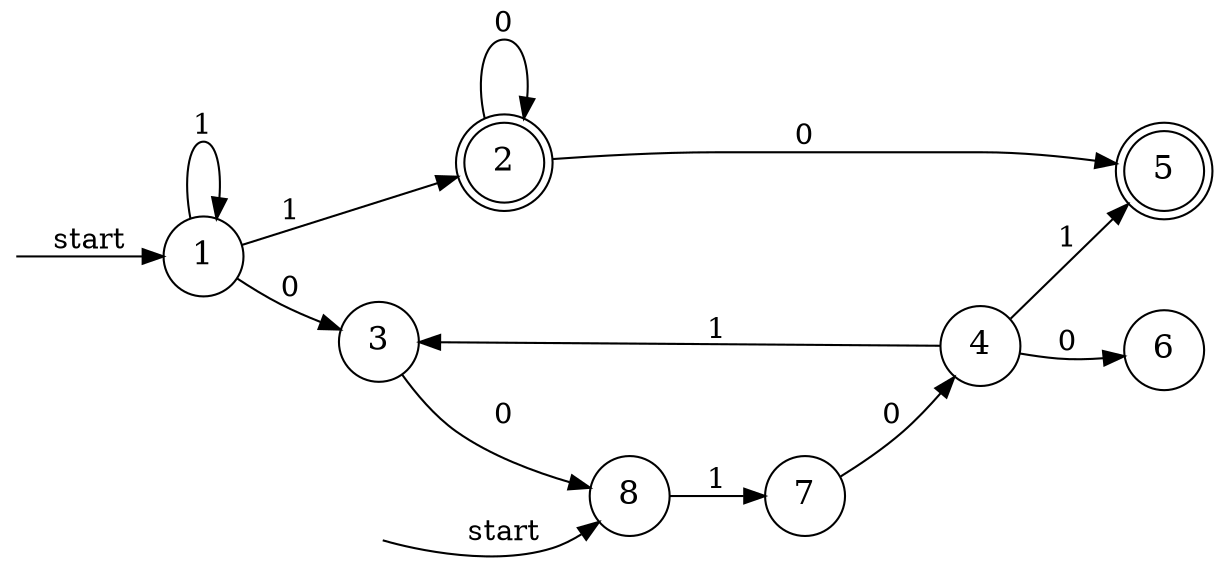 digraph G {
    ranksep = 0.5;
    nodesep = 0.5;
    rankdir = LR;
    node [shape = "circle", fontsize = "16"];
    fontsize = "10";
    compound = true;
    i1 [shape = point, style = invis];
    i8 [shape = point, style = invis];
    2 [shape = doublecircle];
    5 [shape = doublecircle];
    i1 -> 1 [label = start];
    i8 -> 8 [label = start];
    1 -> 1 [label = 1];
    1 -> 2 [label = 1];
    2 -> 2 [label = 0];
    2 -> 5 [label = 0];
    1 -> 3 [label = 0];
    4 -> 3 [label = 1];
    4 -> 5 [label = 1];
    4 -> 6 [label = 0];
    7 -> 4 [label = 0];
    3 -> 8 [label = 0];
    8 -> 7 [label = 1];
}